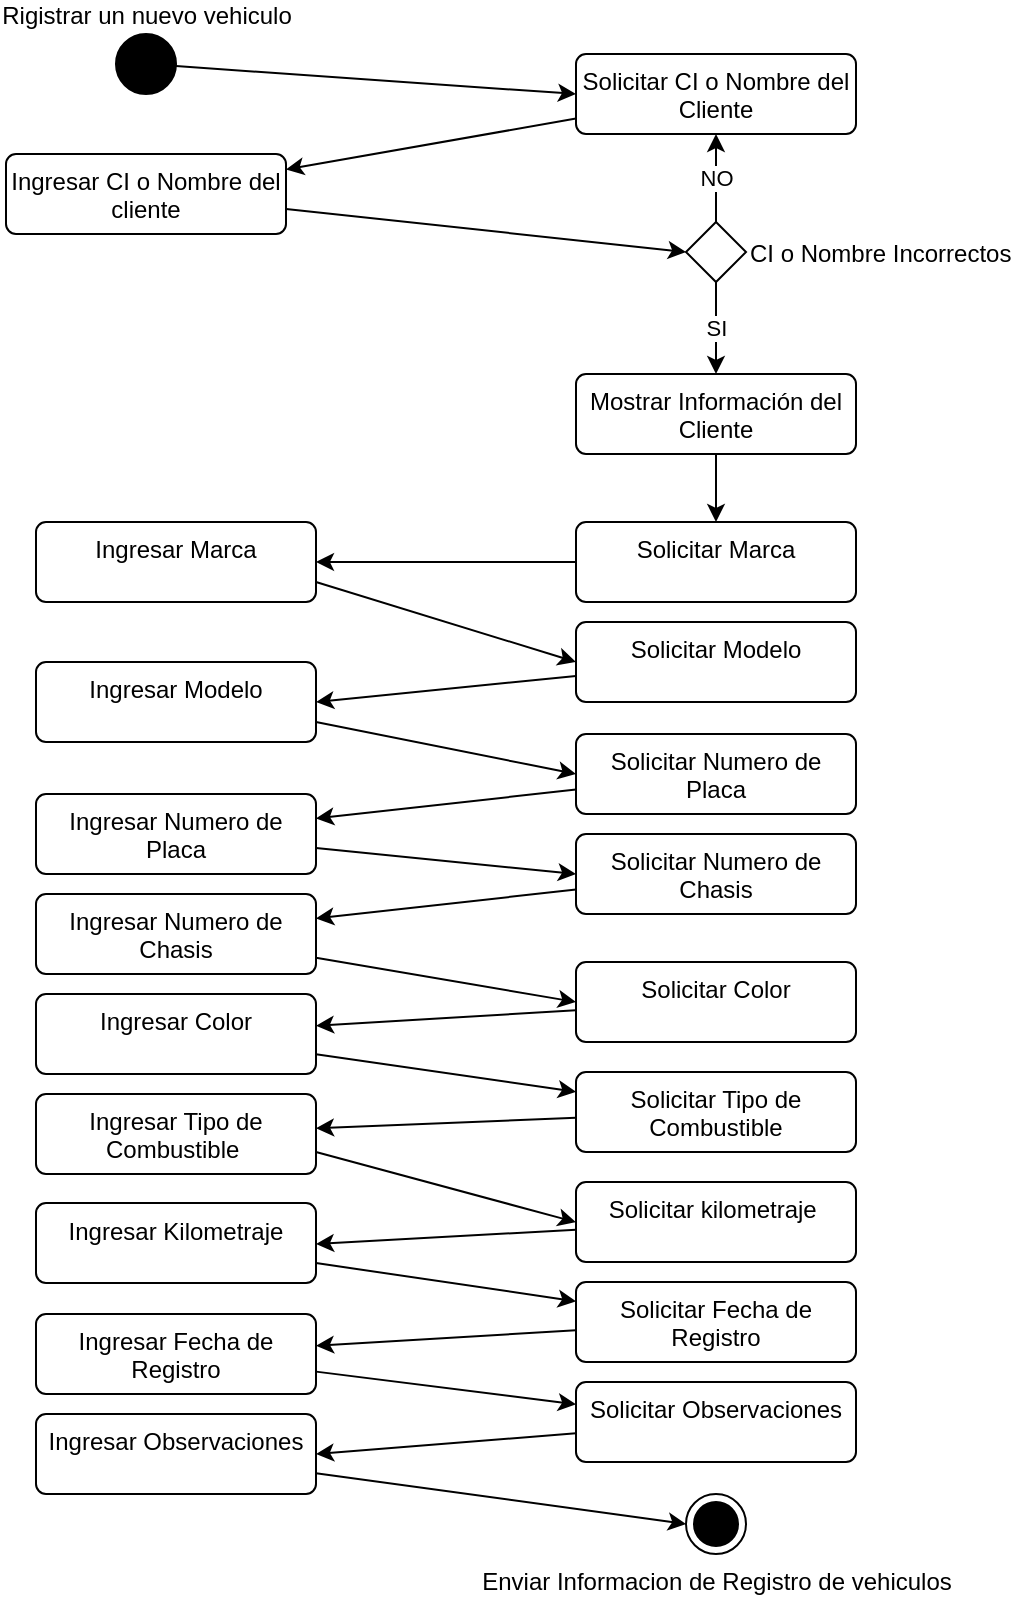 <mxfile version="28.1.1">
  <diagram name="Página-1" id="iZY1ZUKwtabP4VhOLBMR">
    <mxGraphModel dx="872" dy="492" grid="1" gridSize="10" guides="1" tooltips="1" connect="1" arrows="1" fold="1" page="1" pageScale="1" pageWidth="827" pageHeight="1169" math="0" shadow="0">
      <root>
        <mxCell id="0" />
        <mxCell id="1" parent="0" />
        <mxCell id="19zPrBLL1URINRL7GzYk-2" value="Enviar Informacion de Registro de vehiculos" style="ellipse;html=1;shape=endState;fillColor=strokeColor;labelPosition=center;verticalLabelPosition=bottom;align=center;verticalAlign=top;" vertex="1" parent="1">
          <mxGeometry x="485" y="770" width="30" height="30" as="geometry" />
        </mxCell>
        <mxCell id="19zPrBLL1URINRL7GzYk-9" style="rounded=0;orthogonalLoop=1;jettySize=auto;html=1;" edge="1" parent="1" source="19zPrBLL1URINRL7GzYk-4" target="19zPrBLL1URINRL7GzYk-8">
          <mxGeometry relative="1" as="geometry" />
        </mxCell>
        <mxCell id="19zPrBLL1URINRL7GzYk-4" value="&lt;font style=&quot;vertical-align: inherit;&quot;&gt;&lt;font style=&quot;vertical-align: inherit;&quot;&gt;Solicitar CI o Nombre del Cliente&lt;/font&gt;&lt;/font&gt;" style="html=1;align=center;verticalAlign=top;rounded=1;absoluteArcSize=1;arcSize=10;dashed=0;whiteSpace=wrap;" vertex="1" parent="1">
          <mxGeometry x="430" y="50" width="140" height="40" as="geometry" />
        </mxCell>
        <mxCell id="19zPrBLL1URINRL7GzYk-5" style="rounded=0;orthogonalLoop=1;jettySize=auto;html=1;entryX=0;entryY=0.5;entryDx=0;entryDy=0;" edge="1" parent="1" source="19zPrBLL1URINRL7GzYk-1" target="19zPrBLL1URINRL7GzYk-4">
          <mxGeometry relative="1" as="geometry" />
        </mxCell>
        <mxCell id="19zPrBLL1URINRL7GzYk-1" value="&lt;font style=&quot;vertical-align: inherit;&quot;&gt;&lt;font style=&quot;vertical-align: inherit;&quot;&gt;Rigistrar un nuevo vehiculo&lt;/font&gt;&lt;/font&gt;" style="ellipse;fillColor=strokeColor;html=1;labelPosition=center;verticalLabelPosition=top;align=center;verticalAlign=bottom;" vertex="1" parent="1">
          <mxGeometry x="200" y="40" width="30" height="30" as="geometry" />
        </mxCell>
        <mxCell id="19zPrBLL1URINRL7GzYk-11" value="NO" style="edgeStyle=orthogonalEdgeStyle;rounded=0;orthogonalLoop=1;jettySize=auto;html=1;entryX=0.5;entryY=1;entryDx=0;entryDy=0;" edge="1" parent="1" source="19zPrBLL1URINRL7GzYk-7" target="19zPrBLL1URINRL7GzYk-4">
          <mxGeometry relative="1" as="geometry" />
        </mxCell>
        <mxCell id="19zPrBLL1URINRL7GzYk-13" value="SI" style="edgeStyle=orthogonalEdgeStyle;rounded=0;orthogonalLoop=1;jettySize=auto;html=1;" edge="1" parent="1" source="19zPrBLL1URINRL7GzYk-7" target="19zPrBLL1URINRL7GzYk-12">
          <mxGeometry relative="1" as="geometry" />
        </mxCell>
        <mxCell id="19zPrBLL1URINRL7GzYk-7" value="CI o Nombre Incorrectos" style="rhombus;labelPosition=right;verticalLabelPosition=middle;align=left;verticalAlign=middle;" vertex="1" parent="1">
          <mxGeometry x="485" y="134" width="30" height="30" as="geometry" />
        </mxCell>
        <mxCell id="19zPrBLL1URINRL7GzYk-10" style="rounded=0;orthogonalLoop=1;jettySize=auto;html=1;entryX=0;entryY=0.5;entryDx=0;entryDy=0;" edge="1" parent="1" source="19zPrBLL1URINRL7GzYk-8" target="19zPrBLL1URINRL7GzYk-7">
          <mxGeometry relative="1" as="geometry" />
        </mxCell>
        <mxCell id="19zPrBLL1URINRL7GzYk-8" value="Ingresar CI o Nombre del cliente" style="html=1;align=center;verticalAlign=top;rounded=1;absoluteArcSize=1;arcSize=10;dashed=0;whiteSpace=wrap;" vertex="1" parent="1">
          <mxGeometry x="145" y="100" width="140" height="40" as="geometry" />
        </mxCell>
        <mxCell id="19zPrBLL1URINRL7GzYk-35" style="edgeStyle=orthogonalEdgeStyle;rounded=0;orthogonalLoop=1;jettySize=auto;html=1;" edge="1" parent="1" source="19zPrBLL1URINRL7GzYk-12" target="19zPrBLL1URINRL7GzYk-15">
          <mxGeometry relative="1" as="geometry" />
        </mxCell>
        <mxCell id="19zPrBLL1URINRL7GzYk-12" value="&lt;font style=&quot;vertical-align: inherit;&quot;&gt;&lt;font style=&quot;vertical-align: inherit;&quot;&gt;Mostrar Información del Cliente&lt;/font&gt;&lt;/font&gt;" style="html=1;align=center;verticalAlign=top;rounded=1;absoluteArcSize=1;arcSize=10;dashed=0;whiteSpace=wrap;" vertex="1" parent="1">
          <mxGeometry x="430" y="210" width="140" height="40" as="geometry" />
        </mxCell>
        <mxCell id="19zPrBLL1URINRL7GzYk-36" style="rounded=0;orthogonalLoop=1;jettySize=auto;html=1;" edge="1" parent="1" source="19zPrBLL1URINRL7GzYk-15" target="19zPrBLL1URINRL7GzYk-26">
          <mxGeometry relative="1" as="geometry" />
        </mxCell>
        <mxCell id="19zPrBLL1URINRL7GzYk-15" value="&lt;font style=&quot;vertical-align: inherit;&quot;&gt;&lt;font style=&quot;vertical-align: inherit;&quot;&gt;Solicitar Marca&lt;/font&gt;&lt;/font&gt;" style="html=1;align=center;verticalAlign=top;rounded=1;absoluteArcSize=1;arcSize=10;dashed=0;whiteSpace=wrap;" vertex="1" parent="1">
          <mxGeometry x="430" y="284" width="140" height="40" as="geometry" />
        </mxCell>
        <mxCell id="19zPrBLL1URINRL7GzYk-38" style="rounded=0;orthogonalLoop=1;jettySize=auto;html=1;entryX=1;entryY=0.5;entryDx=0;entryDy=0;" edge="1" parent="1" source="19zPrBLL1URINRL7GzYk-16" target="19zPrBLL1URINRL7GzYk-27">
          <mxGeometry relative="1" as="geometry" />
        </mxCell>
        <mxCell id="19zPrBLL1URINRL7GzYk-16" value="Solicitar Modelo" style="html=1;align=center;verticalAlign=top;rounded=1;absoluteArcSize=1;arcSize=10;dashed=0;whiteSpace=wrap;" vertex="1" parent="1">
          <mxGeometry x="430" y="334" width="140" height="40" as="geometry" />
        </mxCell>
        <mxCell id="19zPrBLL1URINRL7GzYk-40" style="rounded=0;orthogonalLoop=1;jettySize=auto;html=1;" edge="1" parent="1" source="19zPrBLL1URINRL7GzYk-17" target="19zPrBLL1URINRL7GzYk-28">
          <mxGeometry relative="1" as="geometry">
            <mxPoint x="310" y="440" as="targetPoint" />
          </mxGeometry>
        </mxCell>
        <mxCell id="19zPrBLL1URINRL7GzYk-17" value="Solicitar Numero de Placa" style="html=1;align=center;verticalAlign=top;rounded=1;absoluteArcSize=1;arcSize=10;dashed=0;whiteSpace=wrap;" vertex="1" parent="1">
          <mxGeometry x="430" y="390" width="140" height="40" as="geometry" />
        </mxCell>
        <mxCell id="19zPrBLL1URINRL7GzYk-42" style="rounded=0;orthogonalLoop=1;jettySize=auto;html=1;" edge="1" parent="1" source="19zPrBLL1URINRL7GzYk-18" target="19zPrBLL1URINRL7GzYk-29">
          <mxGeometry relative="1" as="geometry" />
        </mxCell>
        <mxCell id="19zPrBLL1URINRL7GzYk-18" value="&lt;font style=&quot;vertical-align: inherit;&quot;&gt;&lt;font style=&quot;vertical-align: inherit;&quot;&gt;Solicitar Numero de Chasis&lt;/font&gt;&lt;/font&gt;" style="html=1;align=center;verticalAlign=top;rounded=1;absoluteArcSize=1;arcSize=10;dashed=0;whiteSpace=wrap;" vertex="1" parent="1">
          <mxGeometry x="430" y="440" width="140" height="40" as="geometry" />
        </mxCell>
        <mxCell id="19zPrBLL1URINRL7GzYk-44" style="rounded=0;orthogonalLoop=1;jettySize=auto;html=1;" edge="1" parent="1" source="19zPrBLL1URINRL7GzYk-19" target="19zPrBLL1URINRL7GzYk-30">
          <mxGeometry relative="1" as="geometry" />
        </mxCell>
        <mxCell id="19zPrBLL1URINRL7GzYk-19" value="&lt;font style=&quot;vertical-align: inherit;&quot;&gt;&lt;font style=&quot;vertical-align: inherit;&quot;&gt;Solicitar Color&lt;/font&gt;&lt;/font&gt;" style="html=1;align=center;verticalAlign=top;rounded=1;absoluteArcSize=1;arcSize=10;dashed=0;whiteSpace=wrap;" vertex="1" parent="1">
          <mxGeometry x="430" y="504" width="140" height="40" as="geometry" />
        </mxCell>
        <mxCell id="19zPrBLL1URINRL7GzYk-46" style="rounded=0;orthogonalLoop=1;jettySize=auto;html=1;" edge="1" parent="1" source="19zPrBLL1URINRL7GzYk-21" target="19zPrBLL1URINRL7GzYk-31">
          <mxGeometry relative="1" as="geometry" />
        </mxCell>
        <mxCell id="19zPrBLL1URINRL7GzYk-21" value="Solicitar Tipo de Combustible" style="html=1;align=center;verticalAlign=top;rounded=1;absoluteArcSize=1;arcSize=10;dashed=0;whiteSpace=wrap;" vertex="1" parent="1">
          <mxGeometry x="430" y="559" width="140" height="40" as="geometry" />
        </mxCell>
        <mxCell id="19zPrBLL1URINRL7GzYk-50" style="rounded=0;orthogonalLoop=1;jettySize=auto;html=1;" edge="1" parent="1" source="19zPrBLL1URINRL7GzYk-22" target="19zPrBLL1URINRL7GzYk-33">
          <mxGeometry relative="1" as="geometry" />
        </mxCell>
        <mxCell id="19zPrBLL1URINRL7GzYk-22" value="&lt;font style=&quot;vertical-align: inherit;&quot;&gt;&lt;font style=&quot;vertical-align: inherit;&quot;&gt;Solicitar Fecha de Registro&lt;/font&gt;&lt;/font&gt;" style="html=1;align=center;verticalAlign=top;rounded=1;absoluteArcSize=1;arcSize=10;dashed=0;whiteSpace=wrap;" vertex="1" parent="1">
          <mxGeometry x="430" y="664" width="140" height="40" as="geometry" />
        </mxCell>
        <mxCell id="19zPrBLL1URINRL7GzYk-52" style="rounded=0;orthogonalLoop=1;jettySize=auto;html=1;entryX=1;entryY=0.5;entryDx=0;entryDy=0;" edge="1" parent="1" source="19zPrBLL1URINRL7GzYk-23" target="19zPrBLL1URINRL7GzYk-34">
          <mxGeometry relative="1" as="geometry" />
        </mxCell>
        <mxCell id="19zPrBLL1URINRL7GzYk-23" value="&lt;font style=&quot;vertical-align: inherit;&quot;&gt;&lt;font style=&quot;vertical-align: inherit;&quot;&gt;Solicitar Observaciones&lt;/font&gt;&lt;/font&gt;" style="html=1;align=center;verticalAlign=top;rounded=1;absoluteArcSize=1;arcSize=10;dashed=0;whiteSpace=wrap;" vertex="1" parent="1">
          <mxGeometry x="430" y="714" width="140" height="40" as="geometry" />
        </mxCell>
        <mxCell id="19zPrBLL1URINRL7GzYk-49" style="rounded=0;orthogonalLoop=1;jettySize=auto;html=1;" edge="1" parent="1" source="19zPrBLL1URINRL7GzYk-24">
          <mxGeometry relative="1" as="geometry">
            <mxPoint x="300" y="645" as="targetPoint" />
          </mxGeometry>
        </mxCell>
        <mxCell id="19zPrBLL1URINRL7GzYk-24" value="&lt;font style=&quot;vertical-align: inherit;&quot;&gt;&lt;font style=&quot;vertical-align: inherit;&quot;&gt;Solicitar kilometraje&amp;nbsp;&lt;/font&gt;&lt;/font&gt;" style="html=1;align=center;verticalAlign=top;rounded=1;absoluteArcSize=1;arcSize=10;dashed=0;whiteSpace=wrap;" vertex="1" parent="1">
          <mxGeometry x="430" y="614" width="140" height="40" as="geometry" />
        </mxCell>
        <mxCell id="19zPrBLL1URINRL7GzYk-37" style="rounded=0;orthogonalLoop=1;jettySize=auto;html=1;entryX=0;entryY=0.5;entryDx=0;entryDy=0;exitX=1;exitY=0.75;exitDx=0;exitDy=0;" edge="1" parent="1" source="19zPrBLL1URINRL7GzYk-26" target="19zPrBLL1URINRL7GzYk-16">
          <mxGeometry relative="1" as="geometry" />
        </mxCell>
        <mxCell id="19zPrBLL1URINRL7GzYk-26" value="&lt;font style=&quot;vertical-align: inherit;&quot;&gt;&lt;font style=&quot;vertical-align: inherit;&quot;&gt;Ingresar Marca&lt;/font&gt;&lt;/font&gt;" style="html=1;align=center;verticalAlign=top;rounded=1;absoluteArcSize=1;arcSize=10;dashed=0;whiteSpace=wrap;" vertex="1" parent="1">
          <mxGeometry x="160" y="284" width="140" height="40" as="geometry" />
        </mxCell>
        <mxCell id="19zPrBLL1URINRL7GzYk-39" style="rounded=0;orthogonalLoop=1;jettySize=auto;html=1;entryX=0;entryY=0.5;entryDx=0;entryDy=0;exitX=1;exitY=0.75;exitDx=0;exitDy=0;" edge="1" parent="1" source="19zPrBLL1URINRL7GzYk-27" target="19zPrBLL1URINRL7GzYk-17">
          <mxGeometry relative="1" as="geometry" />
        </mxCell>
        <mxCell id="19zPrBLL1URINRL7GzYk-27" value="&lt;font style=&quot;vertical-align: inherit;&quot;&gt;&lt;font style=&quot;vertical-align: inherit;&quot;&gt;Ingresar Modelo&lt;/font&gt;&lt;/font&gt;" style="html=1;align=center;verticalAlign=top;rounded=1;absoluteArcSize=1;arcSize=10;dashed=0;whiteSpace=wrap;" vertex="1" parent="1">
          <mxGeometry x="160" y="354" width="140" height="40" as="geometry" />
        </mxCell>
        <mxCell id="19zPrBLL1URINRL7GzYk-41" style="rounded=0;orthogonalLoop=1;jettySize=auto;html=1;entryX=0;entryY=0.5;entryDx=0;entryDy=0;" edge="1" parent="1" source="19zPrBLL1URINRL7GzYk-28" target="19zPrBLL1URINRL7GzYk-18">
          <mxGeometry relative="1" as="geometry" />
        </mxCell>
        <mxCell id="19zPrBLL1URINRL7GzYk-28" value="&lt;font style=&quot;vertical-align: inherit;&quot;&gt;&lt;font style=&quot;vertical-align: inherit;&quot;&gt;Ingresar Numero de Placa&lt;/font&gt;&lt;/font&gt;" style="html=1;align=center;verticalAlign=top;rounded=1;absoluteArcSize=1;arcSize=10;dashed=0;whiteSpace=wrap;" vertex="1" parent="1">
          <mxGeometry x="160" y="420" width="140" height="40" as="geometry" />
        </mxCell>
        <mxCell id="19zPrBLL1URINRL7GzYk-43" style="rounded=0;orthogonalLoop=1;jettySize=auto;html=1;entryX=0;entryY=0.5;entryDx=0;entryDy=0;" edge="1" parent="1" source="19zPrBLL1URINRL7GzYk-29" target="19zPrBLL1URINRL7GzYk-19">
          <mxGeometry relative="1" as="geometry" />
        </mxCell>
        <mxCell id="19zPrBLL1URINRL7GzYk-29" value="&lt;font style=&quot;vertical-align: inherit;&quot;&gt;&lt;font style=&quot;vertical-align: inherit;&quot;&gt;Ingresar Numero de Chasis&lt;/font&gt;&lt;/font&gt;" style="html=1;align=center;verticalAlign=top;rounded=1;absoluteArcSize=1;arcSize=10;dashed=0;whiteSpace=wrap;" vertex="1" parent="1">
          <mxGeometry x="160" y="470" width="140" height="40" as="geometry" />
        </mxCell>
        <mxCell id="19zPrBLL1URINRL7GzYk-45" style="rounded=0;orthogonalLoop=1;jettySize=auto;html=1;" edge="1" parent="1" source="19zPrBLL1URINRL7GzYk-30" target="19zPrBLL1URINRL7GzYk-21">
          <mxGeometry relative="1" as="geometry" />
        </mxCell>
        <mxCell id="19zPrBLL1URINRL7GzYk-30" value="&lt;font style=&quot;vertical-align: inherit;&quot;&gt;&lt;font style=&quot;vertical-align: inherit;&quot;&gt;Ingresar Color&lt;/font&gt;&lt;/font&gt;" style="html=1;align=center;verticalAlign=top;rounded=1;absoluteArcSize=1;arcSize=10;dashed=0;whiteSpace=wrap;" vertex="1" parent="1">
          <mxGeometry x="160" y="520" width="140" height="40" as="geometry" />
        </mxCell>
        <mxCell id="19zPrBLL1URINRL7GzYk-47" style="rounded=0;orthogonalLoop=1;jettySize=auto;html=1;entryX=0;entryY=0.75;entryDx=0;entryDy=0;" edge="1" parent="1">
          <mxGeometry relative="1" as="geometry">
            <mxPoint x="300" y="599.0" as="sourcePoint" />
            <mxPoint x="430" y="634.1" as="targetPoint" />
          </mxGeometry>
        </mxCell>
        <mxCell id="19zPrBLL1URINRL7GzYk-31" value="&lt;font style=&quot;vertical-align: inherit;&quot;&gt;&lt;font style=&quot;vertical-align: inherit;&quot;&gt;Ingresar Tipo de Combustible&amp;nbsp;&lt;/font&gt;&lt;/font&gt;" style="html=1;align=center;verticalAlign=top;rounded=1;absoluteArcSize=1;arcSize=10;dashed=0;whiteSpace=wrap;" vertex="1" parent="1">
          <mxGeometry x="160" y="570" width="140" height="40" as="geometry" />
        </mxCell>
        <mxCell id="19zPrBLL1URINRL7GzYk-48" style="rounded=0;orthogonalLoop=1;jettySize=auto;html=1;exitX=1;exitY=0.75;exitDx=0;exitDy=0;" edge="1" parent="1" source="19zPrBLL1URINRL7GzYk-32" target="19zPrBLL1URINRL7GzYk-22">
          <mxGeometry relative="1" as="geometry">
            <mxPoint x="420" y="670" as="targetPoint" />
          </mxGeometry>
        </mxCell>
        <mxCell id="19zPrBLL1URINRL7GzYk-32" value="&lt;font style=&quot;vertical-align: inherit;&quot;&gt;&lt;font style=&quot;vertical-align: inherit;&quot;&gt;Ingresar Kilometraje&lt;/font&gt;&lt;/font&gt;" style="html=1;align=center;verticalAlign=top;rounded=1;absoluteArcSize=1;arcSize=10;dashed=0;whiteSpace=wrap;" vertex="1" parent="1">
          <mxGeometry x="160" y="624.5" width="140" height="40" as="geometry" />
        </mxCell>
        <mxCell id="19zPrBLL1URINRL7GzYk-51" style="rounded=0;orthogonalLoop=1;jettySize=auto;html=1;" edge="1" parent="1" source="19zPrBLL1URINRL7GzYk-33" target="19zPrBLL1URINRL7GzYk-23">
          <mxGeometry relative="1" as="geometry" />
        </mxCell>
        <mxCell id="19zPrBLL1URINRL7GzYk-33" value="&lt;font style=&quot;vertical-align: inherit;&quot;&gt;&lt;font style=&quot;vertical-align: inherit;&quot;&gt;Ingresar Fecha de Registro&lt;/font&gt;&lt;/font&gt;" style="html=1;align=center;verticalAlign=top;rounded=1;absoluteArcSize=1;arcSize=10;dashed=0;whiteSpace=wrap;" vertex="1" parent="1">
          <mxGeometry x="160" y="680" width="140" height="40" as="geometry" />
        </mxCell>
        <mxCell id="19zPrBLL1URINRL7GzYk-53" style="rounded=0;orthogonalLoop=1;jettySize=auto;html=1;entryX=0;entryY=0.5;entryDx=0;entryDy=0;" edge="1" parent="1" source="19zPrBLL1URINRL7GzYk-34" target="19zPrBLL1URINRL7GzYk-2">
          <mxGeometry relative="1" as="geometry" />
        </mxCell>
        <mxCell id="19zPrBLL1URINRL7GzYk-34" value="&lt;font style=&quot;vertical-align: inherit;&quot;&gt;&lt;font style=&quot;vertical-align: inherit;&quot;&gt;Ingresar Observaciones&lt;/font&gt;&lt;/font&gt;" style="html=1;align=center;verticalAlign=top;rounded=1;absoluteArcSize=1;arcSize=10;dashed=0;whiteSpace=wrap;" vertex="1" parent="1">
          <mxGeometry x="160" y="730" width="140" height="40" as="geometry" />
        </mxCell>
      </root>
    </mxGraphModel>
  </diagram>
</mxfile>
